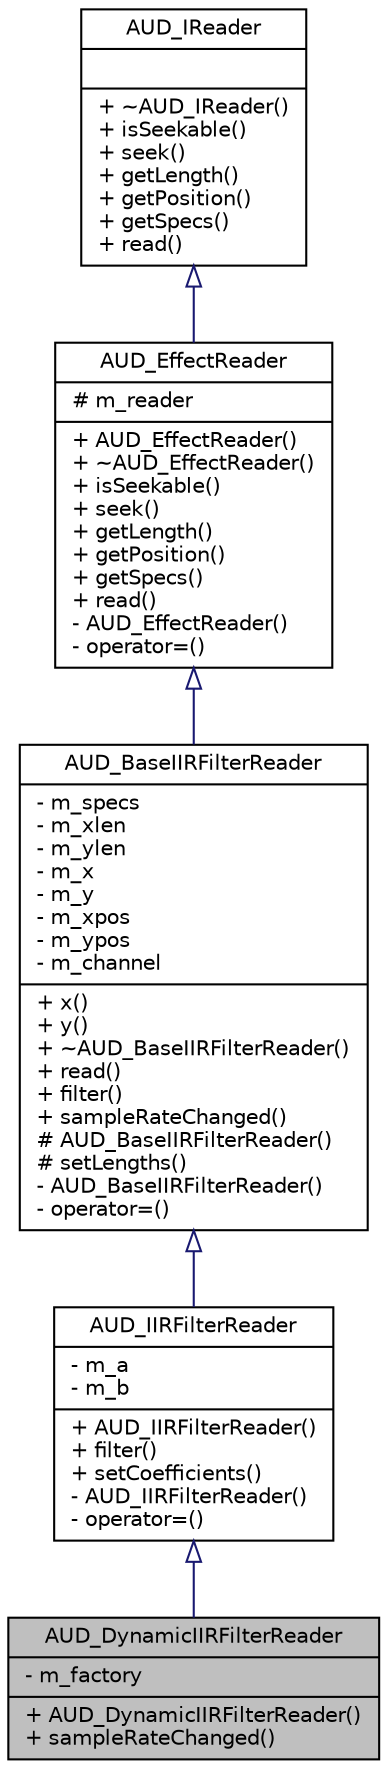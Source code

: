 digraph G
{
  edge [fontname="Helvetica",fontsize="10",labelfontname="Helvetica",labelfontsize="10"];
  node [fontname="Helvetica",fontsize="10",shape=record];
  Node1 [label="{AUD_DynamicIIRFilterReader\n|- m_factory\l|+ AUD_DynamicIIRFilterReader()\l+ sampleRateChanged()\l}",height=0.2,width=0.4,color="black", fillcolor="grey75", style="filled" fontcolor="black"];
  Node2 -> Node1 [dir=back,color="midnightblue",fontsize="10",style="solid",arrowtail="empty",fontname="Helvetica"];
  Node2 [label="{AUD_IIRFilterReader\n|- m_a\l- m_b\l|+ AUD_IIRFilterReader()\l+ filter()\l+ setCoefficients()\l- AUD_IIRFilterReader()\l- operator=()\l}",height=0.2,width=0.4,color="black", fillcolor="white", style="filled",URL="$d4/dcb/classAUD__IIRFilterReader.html"];
  Node3 -> Node2 [dir=back,color="midnightblue",fontsize="10",style="solid",arrowtail="empty",fontname="Helvetica"];
  Node3 [label="{AUD_BaseIIRFilterReader\n|- m_specs\l- m_xlen\l- m_ylen\l- m_x\l- m_y\l- m_xpos\l- m_ypos\l- m_channel\l|+ x()\l+ y()\l+ ~AUD_BaseIIRFilterReader()\l+ read()\l+ filter()\l+ sampleRateChanged()\l# AUD_BaseIIRFilterReader()\l# setLengths()\l- AUD_BaseIIRFilterReader()\l- operator=()\l}",height=0.2,width=0.4,color="black", fillcolor="white", style="filled",URL="$d7/dd6/classAUD__BaseIIRFilterReader.html"];
  Node4 -> Node3 [dir=back,color="midnightblue",fontsize="10",style="solid",arrowtail="empty",fontname="Helvetica"];
  Node4 [label="{AUD_EffectReader\n|# m_reader\l|+ AUD_EffectReader()\l+ ~AUD_EffectReader()\l+ isSeekable()\l+ seek()\l+ getLength()\l+ getPosition()\l+ getSpecs()\l+ read()\l- AUD_EffectReader()\l- operator=()\l}",height=0.2,width=0.4,color="black", fillcolor="white", style="filled",URL="$db/d5c/classAUD__EffectReader.html"];
  Node5 -> Node4 [dir=back,color="midnightblue",fontsize="10",style="solid",arrowtail="empty",fontname="Helvetica"];
  Node5 [label="{AUD_IReader\n||+ ~AUD_IReader()\l+ isSeekable()\l+ seek()\l+ getLength()\l+ getPosition()\l+ getSpecs()\l+ read()\l}",height=0.2,width=0.4,color="black", fillcolor="white", style="filled",URL="$db/d2b/classAUD__IReader.html"];
}

